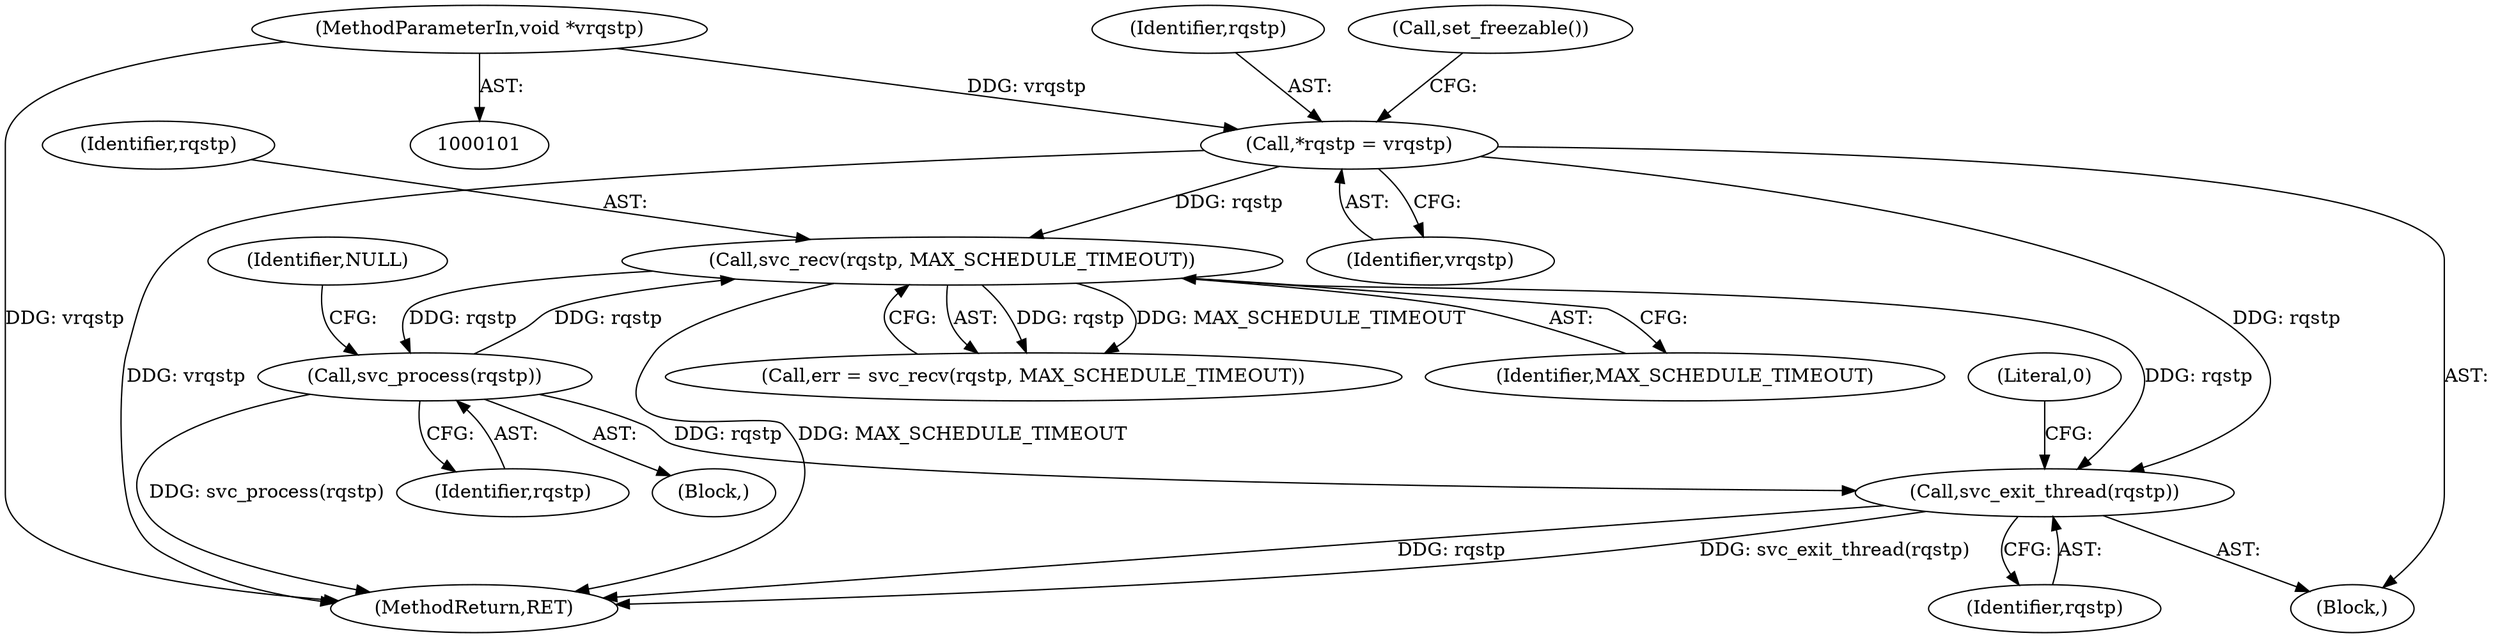 digraph "0_linux_c70422f760c120480fee4de6c38804c72aa26bc1_3@API" {
"1000138" [label="(Call,svc_exit_thread(rqstp))"];
"1000106" [label="(Call,*rqstp = vrqstp)"];
"1000102" [label="(MethodParameterIn,void *vrqstp)"];
"1000122" [label="(Call,svc_recv(rqstp, MAX_SCHEDULE_TIMEOUT))"];
"1000136" [label="(Call,svc_process(rqstp))"];
"1000122" [label="(Call,svc_recv(rqstp, MAX_SCHEDULE_TIMEOUT))"];
"1000113" [label="(Identifier,NULL)"];
"1000108" [label="(Identifier,vrqstp)"];
"1000138" [label="(Call,svc_exit_thread(rqstp))"];
"1000103" [label="(Block,)"];
"1000139" [label="(Identifier,rqstp)"];
"1000136" [label="(Call,svc_process(rqstp))"];
"1000107" [label="(Identifier,rqstp)"];
"1000109" [label="(Call,set_freezable())"];
"1000102" [label="(MethodParameterIn,void *vrqstp)"];
"1000106" [label="(Call,*rqstp = vrqstp)"];
"1000120" [label="(Call,err = svc_recv(rqstp, MAX_SCHEDULE_TIMEOUT))"];
"1000144" [label="(MethodReturn,RET)"];
"1000137" [label="(Identifier,rqstp)"];
"1000141" [label="(Literal,0)"];
"1000123" [label="(Identifier,rqstp)"];
"1000124" [label="(Identifier,MAX_SCHEDULE_TIMEOUT)"];
"1000114" [label="(Block,)"];
"1000138" -> "1000103"  [label="AST: "];
"1000138" -> "1000139"  [label="CFG: "];
"1000139" -> "1000138"  [label="AST: "];
"1000141" -> "1000138"  [label="CFG: "];
"1000138" -> "1000144"  [label="DDG: rqstp"];
"1000138" -> "1000144"  [label="DDG: svc_exit_thread(rqstp)"];
"1000106" -> "1000138"  [label="DDG: rqstp"];
"1000122" -> "1000138"  [label="DDG: rqstp"];
"1000136" -> "1000138"  [label="DDG: rqstp"];
"1000106" -> "1000103"  [label="AST: "];
"1000106" -> "1000108"  [label="CFG: "];
"1000107" -> "1000106"  [label="AST: "];
"1000108" -> "1000106"  [label="AST: "];
"1000109" -> "1000106"  [label="CFG: "];
"1000106" -> "1000144"  [label="DDG: vrqstp"];
"1000102" -> "1000106"  [label="DDG: vrqstp"];
"1000106" -> "1000122"  [label="DDG: rqstp"];
"1000102" -> "1000101"  [label="AST: "];
"1000102" -> "1000144"  [label="DDG: vrqstp"];
"1000122" -> "1000120"  [label="AST: "];
"1000122" -> "1000124"  [label="CFG: "];
"1000123" -> "1000122"  [label="AST: "];
"1000124" -> "1000122"  [label="AST: "];
"1000120" -> "1000122"  [label="CFG: "];
"1000122" -> "1000144"  [label="DDG: MAX_SCHEDULE_TIMEOUT"];
"1000122" -> "1000120"  [label="DDG: rqstp"];
"1000122" -> "1000120"  [label="DDG: MAX_SCHEDULE_TIMEOUT"];
"1000136" -> "1000122"  [label="DDG: rqstp"];
"1000122" -> "1000136"  [label="DDG: rqstp"];
"1000136" -> "1000114"  [label="AST: "];
"1000136" -> "1000137"  [label="CFG: "];
"1000137" -> "1000136"  [label="AST: "];
"1000113" -> "1000136"  [label="CFG: "];
"1000136" -> "1000144"  [label="DDG: svc_process(rqstp)"];
}

